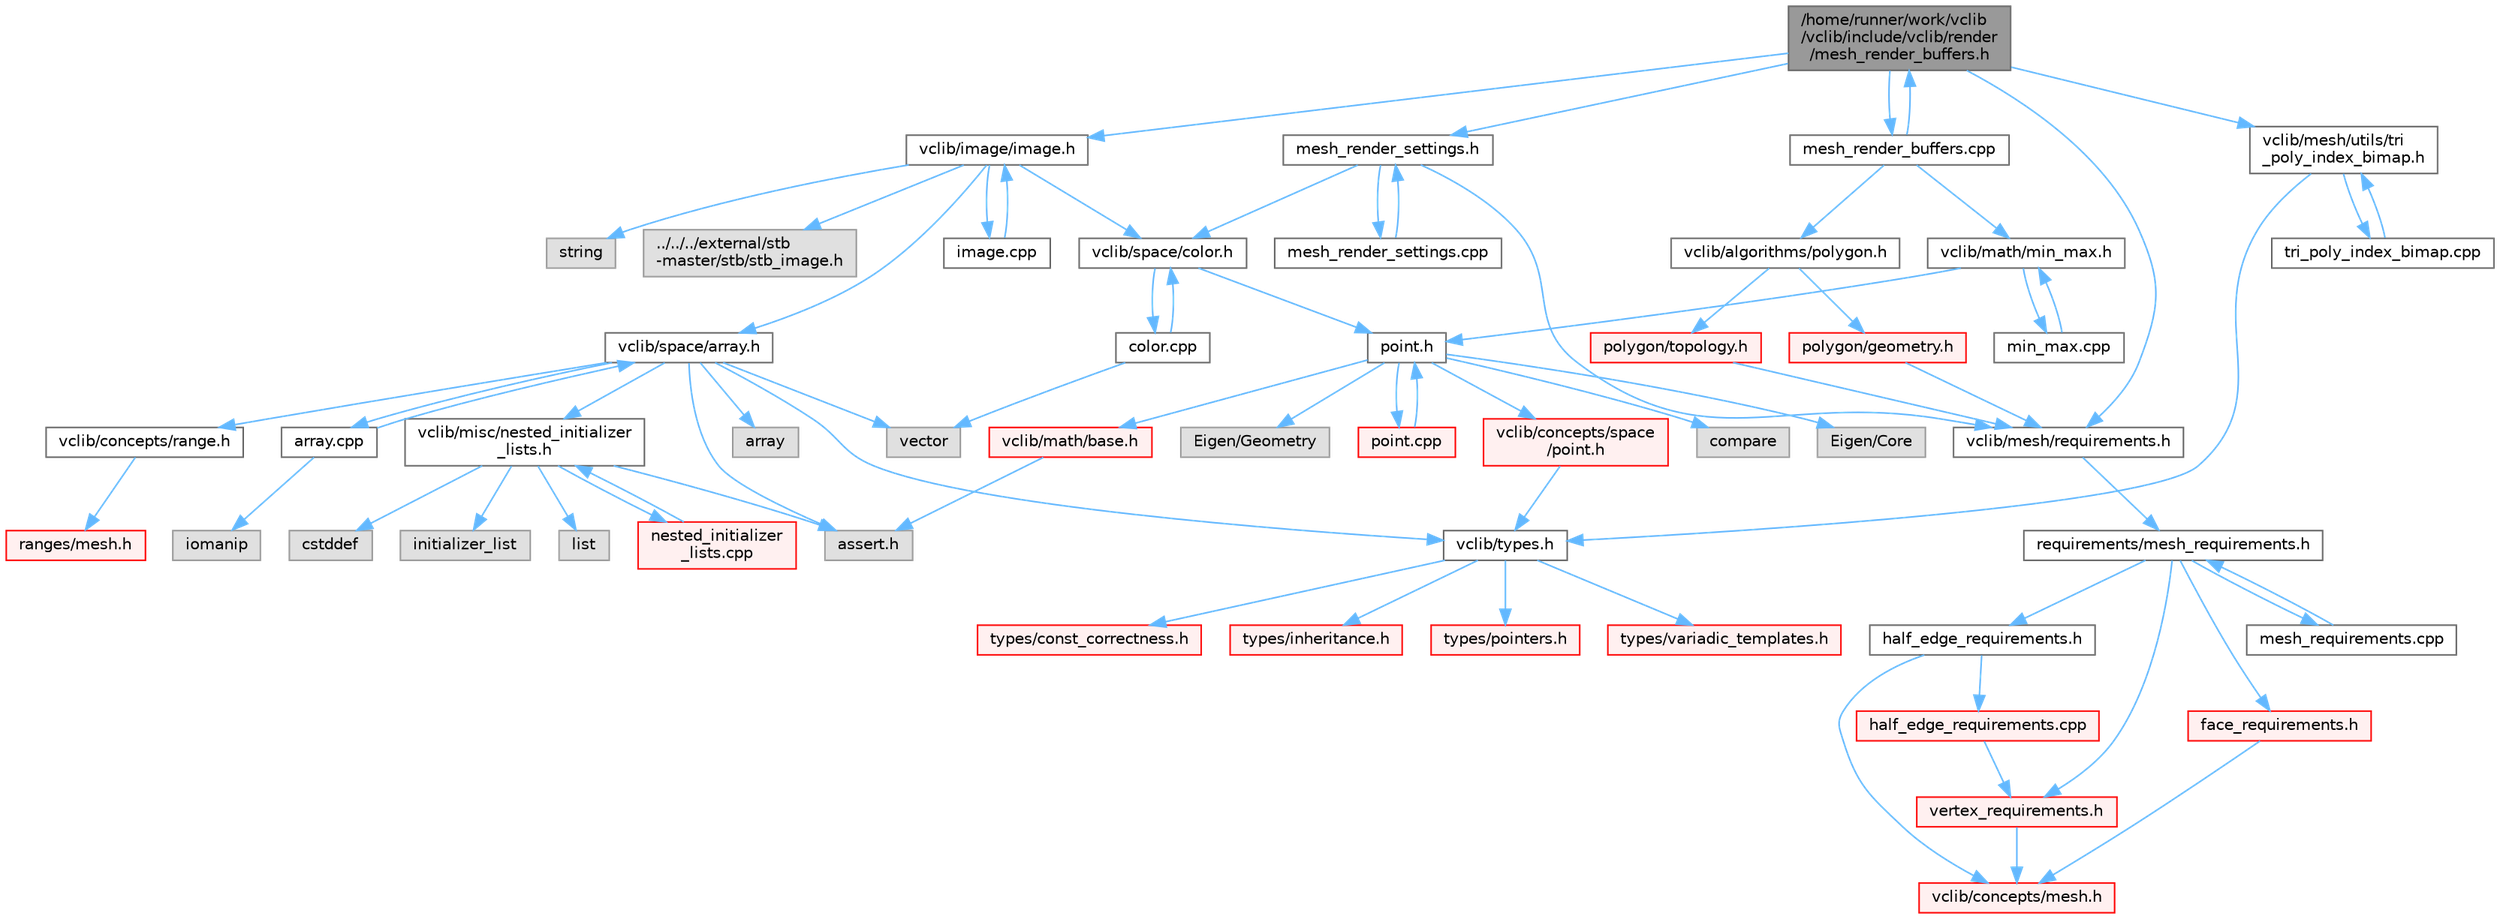 digraph "/home/runner/work/vclib/vclib/include/vclib/render/mesh_render_buffers.h"
{
 // LATEX_PDF_SIZE
  bgcolor="transparent";
  edge [fontname=Helvetica,fontsize=10,labelfontname=Helvetica,labelfontsize=10];
  node [fontname=Helvetica,fontsize=10,shape=box,height=0.2,width=0.4];
  Node1 [label="/home/runner/work/vclib\l/vclib/include/vclib/render\l/mesh_render_buffers.h",height=0.2,width=0.4,color="gray40", fillcolor="grey60", style="filled", fontcolor="black",tooltip=" "];
  Node1 -> Node2 [color="steelblue1",style="solid"];
  Node2 [label="vclib/image/image.h",height=0.2,width=0.4,color="grey40", fillcolor="white", style="filled",URL="$image_2image_8h.html",tooltip=" "];
  Node2 -> Node3 [color="steelblue1",style="solid"];
  Node3 [label="string",height=0.2,width=0.4,color="grey60", fillcolor="#E0E0E0", style="filled",tooltip=" "];
  Node2 -> Node4 [color="steelblue1",style="solid"];
  Node4 [label="../../../external/stb\l-master/stb/stb_image.h",height=0.2,width=0.4,color="grey60", fillcolor="#E0E0E0", style="filled",tooltip=" "];
  Node2 -> Node5 [color="steelblue1",style="solid"];
  Node5 [label="vclib/space/array.h",height=0.2,width=0.4,color="grey40", fillcolor="white", style="filled",URL="$array_8h.html",tooltip=" "];
  Node5 -> Node6 [color="steelblue1",style="solid"];
  Node6 [label="assert.h",height=0.2,width=0.4,color="grey60", fillcolor="#E0E0E0", style="filled",tooltip=" "];
  Node5 -> Node7 [color="steelblue1",style="solid"];
  Node7 [label="array",height=0.2,width=0.4,color="grey60", fillcolor="#E0E0E0", style="filled",tooltip=" "];
  Node5 -> Node8 [color="steelblue1",style="solid"];
  Node8 [label="vector",height=0.2,width=0.4,color="grey60", fillcolor="#E0E0E0", style="filled",tooltip=" "];
  Node5 -> Node9 [color="steelblue1",style="solid"];
  Node9 [label="vclib/concepts/range.h",height=0.2,width=0.4,color="grey40", fillcolor="white", style="filled",URL="$range_8h.html",tooltip=" "];
  Node9 -> Node10 [color="steelblue1",style="solid"];
  Node10 [label="ranges/mesh.h",height=0.2,width=0.4,color="red", fillcolor="#FFF0F0", style="filled",URL="$concepts_2ranges_2mesh_8h.html",tooltip=" "];
  Node5 -> Node67 [color="steelblue1",style="solid"];
  Node67 [label="vclib/misc/nested_initializer\l_lists.h",height=0.2,width=0.4,color="grey40", fillcolor="white", style="filled",URL="$nested__initializer__lists_8h.html",tooltip=" "];
  Node67 -> Node6 [color="steelblue1",style="solid"];
  Node67 -> Node68 [color="steelblue1",style="solid"];
  Node68 [label="cstddef",height=0.2,width=0.4,color="grey60", fillcolor="#E0E0E0", style="filled",tooltip=" "];
  Node67 -> Node69 [color="steelblue1",style="solid"];
  Node69 [label="initializer_list",height=0.2,width=0.4,color="grey60", fillcolor="#E0E0E0", style="filled",tooltip=" "];
  Node67 -> Node70 [color="steelblue1",style="solid"];
  Node70 [label="list",height=0.2,width=0.4,color="grey60", fillcolor="#E0E0E0", style="filled",tooltip=" "];
  Node67 -> Node71 [color="steelblue1",style="solid"];
  Node71 [label="nested_initializer\l_lists.cpp",height=0.2,width=0.4,color="red", fillcolor="#FFF0F0", style="filled",URL="$nested__initializer__lists_8cpp.html",tooltip=" "];
  Node71 -> Node67 [color="steelblue1",style="solid"];
  Node5 -> Node21 [color="steelblue1",style="solid"];
  Node21 [label="vclib/types.h",height=0.2,width=0.4,color="grey40", fillcolor="white", style="filled",URL="$types_8h.html",tooltip=" "];
  Node21 -> Node22 [color="steelblue1",style="solid"];
  Node22 [label="types/const_correctness.h",height=0.2,width=0.4,color="red", fillcolor="#FFF0F0", style="filled",URL="$types_2const__correctness_8h.html",tooltip=" "];
  Node21 -> Node23 [color="steelblue1",style="solid"];
  Node23 [label="types/inheritance.h",height=0.2,width=0.4,color="red", fillcolor="#FFF0F0", style="filled",URL="$inheritance_8h.html",tooltip=" "];
  Node21 -> Node24 [color="steelblue1",style="solid"];
  Node24 [label="types/pointers.h",height=0.2,width=0.4,color="red", fillcolor="#FFF0F0", style="filled",URL="$types_2pointers_8h.html",tooltip=" "];
  Node21 -> Node25 [color="steelblue1",style="solid"];
  Node25 [label="types/variadic_templates.h",height=0.2,width=0.4,color="red", fillcolor="#FFF0F0", style="filled",URL="$variadic__templates_8h.html",tooltip=" "];
  Node5 -> Node73 [color="steelblue1",style="solid"];
  Node73 [label="array.cpp",height=0.2,width=0.4,color="grey40", fillcolor="white", style="filled",URL="$array_8cpp.html",tooltip=" "];
  Node73 -> Node5 [color="steelblue1",style="solid"];
  Node73 -> Node74 [color="steelblue1",style="solid"];
  Node74 [label="iomanip",height=0.2,width=0.4,color="grey60", fillcolor="#E0E0E0", style="filled",tooltip=" "];
  Node2 -> Node35 [color="steelblue1",style="solid"];
  Node35 [label="vclib/space/color.h",height=0.2,width=0.4,color="grey40", fillcolor="white", style="filled",URL="$space_2color_8h.html",tooltip=" "];
  Node35 -> Node36 [color="steelblue1",style="solid"];
  Node36 [label="point.h",height=0.2,width=0.4,color="grey40", fillcolor="white", style="filled",URL="$space_2point_8h.html",tooltip=" "];
  Node36 -> Node37 [color="steelblue1",style="solid"];
  Node37 [label="compare",height=0.2,width=0.4,color="grey60", fillcolor="#E0E0E0", style="filled",tooltip=" "];
  Node36 -> Node38 [color="steelblue1",style="solid"];
  Node38 [label="Eigen/Core",height=0.2,width=0.4,color="grey60", fillcolor="#E0E0E0", style="filled",tooltip=" "];
  Node36 -> Node39 [color="steelblue1",style="solid"];
  Node39 [label="Eigen/Geometry",height=0.2,width=0.4,color="grey60", fillcolor="#E0E0E0", style="filled",tooltip=" "];
  Node36 -> Node40 [color="steelblue1",style="solid"];
  Node40 [label="vclib/concepts/space\l/point.h",height=0.2,width=0.4,color="red", fillcolor="#FFF0F0", style="filled",URL="$concepts_2space_2point_8h.html",tooltip=" "];
  Node40 -> Node21 [color="steelblue1",style="solid"];
  Node36 -> Node43 [color="steelblue1",style="solid"];
  Node43 [label="vclib/math/base.h",height=0.2,width=0.4,color="red", fillcolor="#FFF0F0", style="filled",URL="$math_2base_8h.html",tooltip=" "];
  Node43 -> Node6 [color="steelblue1",style="solid"];
  Node36 -> Node46 [color="steelblue1",style="solid"];
  Node46 [label="point.cpp",height=0.2,width=0.4,color="red", fillcolor="#FFF0F0", style="filled",URL="$point_8cpp.html",tooltip=" "];
  Node46 -> Node36 [color="steelblue1",style="solid"];
  Node35 -> Node49 [color="steelblue1",style="solid"];
  Node49 [label="color.cpp",height=0.2,width=0.4,color="grey40", fillcolor="white", style="filled",URL="$space_2color_8cpp.html",tooltip=" "];
  Node49 -> Node35 [color="steelblue1",style="solid"];
  Node49 -> Node8 [color="steelblue1",style="solid"];
  Node2 -> Node75 [color="steelblue1",style="solid"];
  Node75 [label="image.cpp",height=0.2,width=0.4,color="grey40", fillcolor="white", style="filled",URL="$image_8cpp.html",tooltip=" "];
  Node75 -> Node2 [color="steelblue1",style="solid"];
  Node1 -> Node76 [color="steelblue1",style="solid"];
  Node76 [label="vclib/mesh/requirements.h",height=0.2,width=0.4,color="grey40", fillcolor="white", style="filled",URL="$requirements_8h.html",tooltip=" "];
  Node76 -> Node77 [color="steelblue1",style="solid"];
  Node77 [label="requirements/mesh_requirements.h",height=0.2,width=0.4,color="grey40", fillcolor="white", style="filled",URL="$mesh__requirements_8h.html",tooltip=" "];
  Node77 -> Node78 [color="steelblue1",style="solid"];
  Node78 [label="half_edge_requirements.h",height=0.2,width=0.4,color="grey40", fillcolor="white", style="filled",URL="$half__edge__requirements_8h.html",tooltip=" "];
  Node78 -> Node79 [color="steelblue1",style="solid"];
  Node79 [label="vclib/concepts/mesh.h",height=0.2,width=0.4,color="red", fillcolor="#FFF0F0", style="filled",URL="$concepts_2mesh_8h.html",tooltip=" "];
  Node78 -> Node86 [color="steelblue1",style="solid"];
  Node86 [label="half_edge_requirements.cpp",height=0.2,width=0.4,color="red", fillcolor="#FFF0F0", style="filled",URL="$half__edge__requirements_8cpp.html",tooltip=" "];
  Node86 -> Node87 [color="steelblue1",style="solid"];
  Node87 [label="vertex_requirements.h",height=0.2,width=0.4,color="red", fillcolor="#FFF0F0", style="filled",URL="$vertex__requirements_8h.html",tooltip=" "];
  Node87 -> Node79 [color="steelblue1",style="solid"];
  Node77 -> Node164 [color="steelblue1",style="solid"];
  Node164 [label="face_requirements.h",height=0.2,width=0.4,color="red", fillcolor="#FFF0F0", style="filled",URL="$face__requirements_8h.html",tooltip=" "];
  Node164 -> Node79 [color="steelblue1",style="solid"];
  Node77 -> Node87 [color="steelblue1",style="solid"];
  Node77 -> Node189 [color="steelblue1",style="solid"];
  Node189 [label="mesh_requirements.cpp",height=0.2,width=0.4,color="grey40", fillcolor="white", style="filled",URL="$mesh__requirements_8cpp.html",tooltip=" "];
  Node189 -> Node77 [color="steelblue1",style="solid"];
  Node1 -> Node190 [color="steelblue1",style="solid"];
  Node190 [label="vclib/mesh/utils/tri\l_poly_index_bimap.h",height=0.2,width=0.4,color="grey40", fillcolor="white", style="filled",URL="$tri__poly__index__bimap_8h.html",tooltip=" "];
  Node190 -> Node21 [color="steelblue1",style="solid"];
  Node190 -> Node191 [color="steelblue1",style="solid"];
  Node191 [label="tri_poly_index_bimap.cpp",height=0.2,width=0.4,color="grey40", fillcolor="white", style="filled",URL="$tri__poly__index__bimap_8cpp.html",tooltip=" "];
  Node191 -> Node190 [color="steelblue1",style="solid"];
  Node1 -> Node192 [color="steelblue1",style="solid"];
  Node192 [label="mesh_render_settings.h",height=0.2,width=0.4,color="grey40", fillcolor="white", style="filled",URL="$mesh__render__settings_8h.html",tooltip=" "];
  Node192 -> Node76 [color="steelblue1",style="solid"];
  Node192 -> Node35 [color="steelblue1",style="solid"];
  Node192 -> Node193 [color="steelblue1",style="solid"];
  Node193 [label="mesh_render_settings.cpp",height=0.2,width=0.4,color="grey40", fillcolor="white", style="filled",URL="$mesh__render__settings_8cpp.html",tooltip=" "];
  Node193 -> Node192 [color="steelblue1",style="solid"];
  Node1 -> Node194 [color="steelblue1",style="solid"];
  Node194 [label="mesh_render_buffers.cpp",height=0.2,width=0.4,color="grey40", fillcolor="white", style="filled",URL="$mesh__render__buffers_8cpp.html",tooltip=" "];
  Node194 -> Node1 [color="steelblue1",style="solid"];
  Node194 -> Node195 [color="steelblue1",style="solid"];
  Node195 [label="vclib/algorithms/polygon.h",height=0.2,width=0.4,color="grey40", fillcolor="white", style="filled",URL="$algorithms_2polygon_8h.html",tooltip=" "];
  Node195 -> Node196 [color="steelblue1",style="solid"];
  Node196 [label="polygon/geometry.h",height=0.2,width=0.4,color="red", fillcolor="#FFF0F0", style="filled",URL="$geometry_8h.html",tooltip=" "];
  Node196 -> Node76 [color="steelblue1",style="solid"];
  Node195 -> Node225 [color="steelblue1",style="solid"];
  Node225 [label="polygon/topology.h",height=0.2,width=0.4,color="red", fillcolor="#FFF0F0", style="filled",URL="$polygon_2topology_8h.html",tooltip=" "];
  Node225 -> Node76 [color="steelblue1",style="solid"];
  Node194 -> Node236 [color="steelblue1",style="solid"];
  Node236 [label="vclib/math/min_max.h",height=0.2,width=0.4,color="grey40", fillcolor="white", style="filled",URL="$min__max_8h.html",tooltip=" "];
  Node236 -> Node36 [color="steelblue1",style="solid"];
  Node236 -> Node237 [color="steelblue1",style="solid"];
  Node237 [label="min_max.cpp",height=0.2,width=0.4,color="grey40", fillcolor="white", style="filled",URL="$min__max_8cpp.html",tooltip=" "];
  Node237 -> Node236 [color="steelblue1",style="solid"];
}
